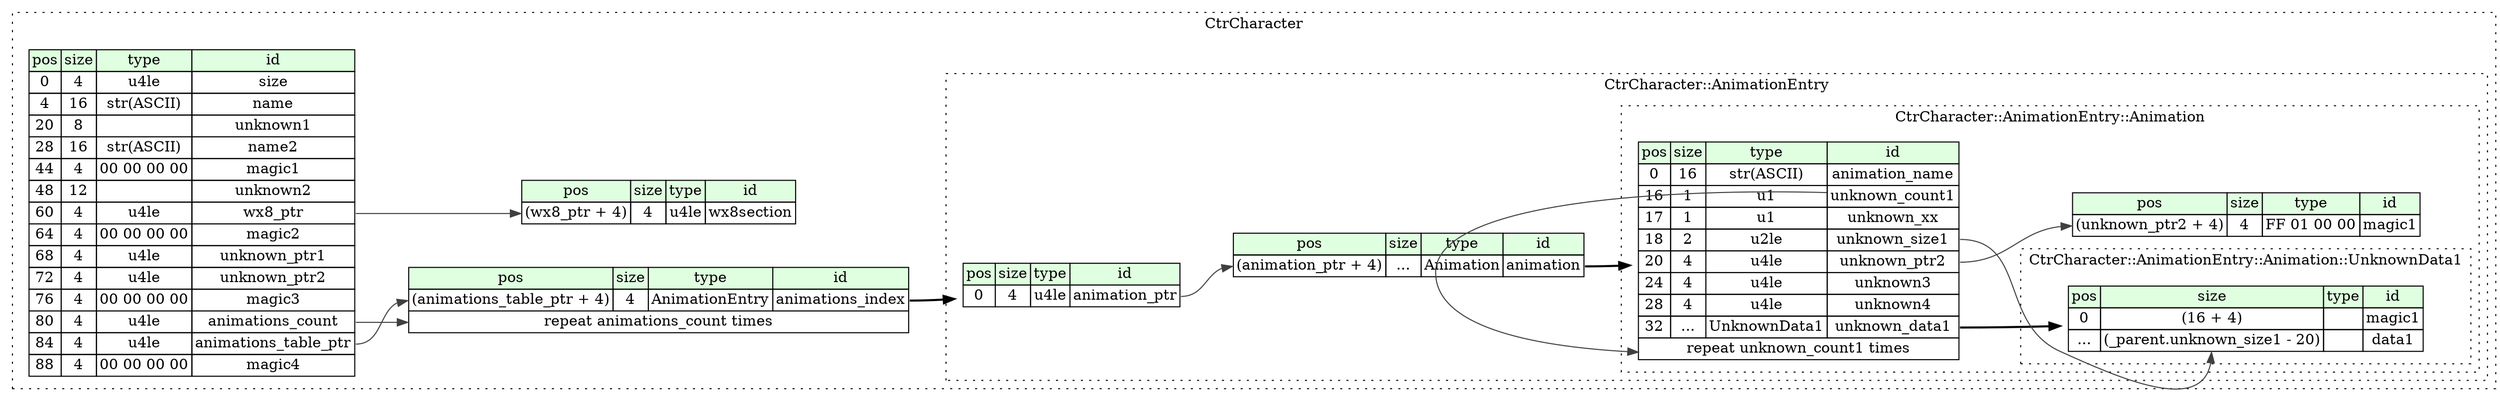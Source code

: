 digraph {
	rankdir=LR;
	node [shape=plaintext];
	subgraph cluster__ctr_character {
		label="CtrCharacter";
		graph[style=dotted];

		ctr_character__seq [label=<<TABLE BORDER="0" CELLBORDER="1" CELLSPACING="0">
			<TR><TD BGCOLOR="#E0FFE0">pos</TD><TD BGCOLOR="#E0FFE0">size</TD><TD BGCOLOR="#E0FFE0">type</TD><TD BGCOLOR="#E0FFE0">id</TD></TR>
			<TR><TD PORT="size_pos">0</TD><TD PORT="size_size">4</TD><TD>u4le</TD><TD PORT="size_type">size</TD></TR>
			<TR><TD PORT="name_pos">4</TD><TD PORT="name_size">16</TD><TD>str(ASCII)</TD><TD PORT="name_type">name</TD></TR>
			<TR><TD PORT="unknown1_pos">20</TD><TD PORT="unknown1_size">8</TD><TD></TD><TD PORT="unknown1_type">unknown1</TD></TR>
			<TR><TD PORT="name2_pos">28</TD><TD PORT="name2_size">16</TD><TD>str(ASCII)</TD><TD PORT="name2_type">name2</TD></TR>
			<TR><TD PORT="magic1_pos">44</TD><TD PORT="magic1_size">4</TD><TD>00 00 00 00</TD><TD PORT="magic1_type">magic1</TD></TR>
			<TR><TD PORT="unknown2_pos">48</TD><TD PORT="unknown2_size">12</TD><TD></TD><TD PORT="unknown2_type">unknown2</TD></TR>
			<TR><TD PORT="wx8_ptr_pos">60</TD><TD PORT="wx8_ptr_size">4</TD><TD>u4le</TD><TD PORT="wx8_ptr_type">wx8_ptr</TD></TR>
			<TR><TD PORT="magic2_pos">64</TD><TD PORT="magic2_size">4</TD><TD>00 00 00 00</TD><TD PORT="magic2_type">magic2</TD></TR>
			<TR><TD PORT="unknown_ptr1_pos">68</TD><TD PORT="unknown_ptr1_size">4</TD><TD>u4le</TD><TD PORT="unknown_ptr1_type">unknown_ptr1</TD></TR>
			<TR><TD PORT="unknown_ptr2_pos">72</TD><TD PORT="unknown_ptr2_size">4</TD><TD>u4le</TD><TD PORT="unknown_ptr2_type">unknown_ptr2</TD></TR>
			<TR><TD PORT="magic3_pos">76</TD><TD PORT="magic3_size">4</TD><TD>00 00 00 00</TD><TD PORT="magic3_type">magic3</TD></TR>
			<TR><TD PORT="animations_count_pos">80</TD><TD PORT="animations_count_size">4</TD><TD>u4le</TD><TD PORT="animations_count_type">animations_count</TD></TR>
			<TR><TD PORT="animations_table_ptr_pos">84</TD><TD PORT="animations_table_ptr_size">4</TD><TD>u4le</TD><TD PORT="animations_table_ptr_type">animations_table_ptr</TD></TR>
			<TR><TD PORT="magic4_pos">88</TD><TD PORT="magic4_size">4</TD><TD>00 00 00 00</TD><TD PORT="magic4_type">magic4</TD></TR>
		</TABLE>>];
		ctr_character__inst__animations_index [label=<<TABLE BORDER="0" CELLBORDER="1" CELLSPACING="0">
			<TR><TD BGCOLOR="#E0FFE0">pos</TD><TD BGCOLOR="#E0FFE0">size</TD><TD BGCOLOR="#E0FFE0">type</TD><TD BGCOLOR="#E0FFE0">id</TD></TR>
			<TR><TD PORT="animations_index_pos">(animations_table_ptr + 4)</TD><TD PORT="animations_index_size">4</TD><TD>AnimationEntry</TD><TD PORT="animations_index_type">animations_index</TD></TR>
			<TR><TD COLSPAN="4" PORT="animations_index__repeat">repeat animations_count times</TD></TR>
		</TABLE>>];
		ctr_character__inst__wx8section [label=<<TABLE BORDER="0" CELLBORDER="1" CELLSPACING="0">
			<TR><TD BGCOLOR="#E0FFE0">pos</TD><TD BGCOLOR="#E0FFE0">size</TD><TD BGCOLOR="#E0FFE0">type</TD><TD BGCOLOR="#E0FFE0">id</TD></TR>
			<TR><TD PORT="wx8section_pos">(wx8_ptr + 4)</TD><TD PORT="wx8section_size">4</TD><TD>u4le</TD><TD PORT="wx8section_type">wx8section</TD></TR>
		</TABLE>>];
		subgraph cluster__animation_entry {
			label="CtrCharacter::AnimationEntry";
			graph[style=dotted];

			animation_entry__seq [label=<<TABLE BORDER="0" CELLBORDER="1" CELLSPACING="0">
				<TR><TD BGCOLOR="#E0FFE0">pos</TD><TD BGCOLOR="#E0FFE0">size</TD><TD BGCOLOR="#E0FFE0">type</TD><TD BGCOLOR="#E0FFE0">id</TD></TR>
				<TR><TD PORT="animation_ptr_pos">0</TD><TD PORT="animation_ptr_size">4</TD><TD>u4le</TD><TD PORT="animation_ptr_type">animation_ptr</TD></TR>
			</TABLE>>];
			animation_entry__inst__animation [label=<<TABLE BORDER="0" CELLBORDER="1" CELLSPACING="0">
				<TR><TD BGCOLOR="#E0FFE0">pos</TD><TD BGCOLOR="#E0FFE0">size</TD><TD BGCOLOR="#E0FFE0">type</TD><TD BGCOLOR="#E0FFE0">id</TD></TR>
				<TR><TD PORT="animation_pos">(animation_ptr + 4)</TD><TD PORT="animation_size">...</TD><TD>Animation</TD><TD PORT="animation_type">animation</TD></TR>
			</TABLE>>];
			subgraph cluster__animation {
				label="CtrCharacter::AnimationEntry::Animation";
				graph[style=dotted];

				animation__seq [label=<<TABLE BORDER="0" CELLBORDER="1" CELLSPACING="0">
					<TR><TD BGCOLOR="#E0FFE0">pos</TD><TD BGCOLOR="#E0FFE0">size</TD><TD BGCOLOR="#E0FFE0">type</TD><TD BGCOLOR="#E0FFE0">id</TD></TR>
					<TR><TD PORT="animation_name_pos">0</TD><TD PORT="animation_name_size">16</TD><TD>str(ASCII)</TD><TD PORT="animation_name_type">animation_name</TD></TR>
					<TR><TD PORT="unknown_count1_pos">16</TD><TD PORT="unknown_count1_size">1</TD><TD>u1</TD><TD PORT="unknown_count1_type">unknown_count1</TD></TR>
					<TR><TD PORT="unknown_xx_pos">17</TD><TD PORT="unknown_xx_size">1</TD><TD>u1</TD><TD PORT="unknown_xx_type">unknown_xx</TD></TR>
					<TR><TD PORT="unknown_size1_pos">18</TD><TD PORT="unknown_size1_size">2</TD><TD>u2le</TD><TD PORT="unknown_size1_type">unknown_size1</TD></TR>
					<TR><TD PORT="unknown_ptr2_pos">20</TD><TD PORT="unknown_ptr2_size">4</TD><TD>u4le</TD><TD PORT="unknown_ptr2_type">unknown_ptr2</TD></TR>
					<TR><TD PORT="unknown3_pos">24</TD><TD PORT="unknown3_size">4</TD><TD>u4le</TD><TD PORT="unknown3_type">unknown3</TD></TR>
					<TR><TD PORT="unknown4_pos">28</TD><TD PORT="unknown4_size">4</TD><TD>u4le</TD><TD PORT="unknown4_type">unknown4</TD></TR>
					<TR><TD PORT="unknown_data1_pos">32</TD><TD PORT="unknown_data1_size">...</TD><TD>UnknownData1</TD><TD PORT="unknown_data1_type">unknown_data1</TD></TR>
					<TR><TD COLSPAN="4" PORT="unknown_data1__repeat">repeat unknown_count1 times</TD></TR>
				</TABLE>>];
				animation__inst__magic1 [label=<<TABLE BORDER="0" CELLBORDER="1" CELLSPACING="0">
					<TR><TD BGCOLOR="#E0FFE0">pos</TD><TD BGCOLOR="#E0FFE0">size</TD><TD BGCOLOR="#E0FFE0">type</TD><TD BGCOLOR="#E0FFE0">id</TD></TR>
					<TR><TD PORT="magic1_pos">(unknown_ptr2 + 4)</TD><TD PORT="magic1_size">4</TD><TD>FF 01 00 00</TD><TD PORT="magic1_type">magic1</TD></TR>
				</TABLE>>];
				subgraph cluster__unknown_data1 {
					label="CtrCharacter::AnimationEntry::Animation::UnknownData1";
					graph[style=dotted];

					unknown_data1__seq [label=<<TABLE BORDER="0" CELLBORDER="1" CELLSPACING="0">
						<TR><TD BGCOLOR="#E0FFE0">pos</TD><TD BGCOLOR="#E0FFE0">size</TD><TD BGCOLOR="#E0FFE0">type</TD><TD BGCOLOR="#E0FFE0">id</TD></TR>
						<TR><TD PORT="magic1_pos">0</TD><TD PORT="magic1_size">(16 + 4)</TD><TD></TD><TD PORT="magic1_type">magic1</TD></TR>
						<TR><TD PORT="data1_pos">...</TD><TD PORT="data1_size">(_parent.unknown_size1 - 20)</TD><TD></TD><TD PORT="data1_type">data1</TD></TR>
					</TABLE>>];
				}
			}
		}
	}
	ctr_character__seq:animations_table_ptr_type -> ctr_character__inst__animations_index:animations_index_pos [color="#404040"];
	ctr_character__inst__animations_index:animations_index_type -> animation_entry__seq [style=bold];
	ctr_character__seq:animations_count_type -> ctr_character__inst__animations_index:animations_index__repeat [color="#404040"];
	ctr_character__seq:wx8_ptr_type -> ctr_character__inst__wx8section:wx8section_pos [color="#404040"];
	animation_entry__seq:animation_ptr_type -> animation_entry__inst__animation:animation_pos [color="#404040"];
	animation_entry__inst__animation:animation_type -> animation__seq [style=bold];
	animation__seq:unknown_data1_type -> unknown_data1__seq [style=bold];
	animation__seq:unknown_count1_type -> animation__seq:unknown_data1__repeat [color="#404040"];
	animation__seq:unknown_ptr2_type -> animation__inst__magic1:magic1_pos [color="#404040"];
	animation__seq:unknown_size1_type -> unknown_data1__seq:data1_size [color="#404040"];
}
